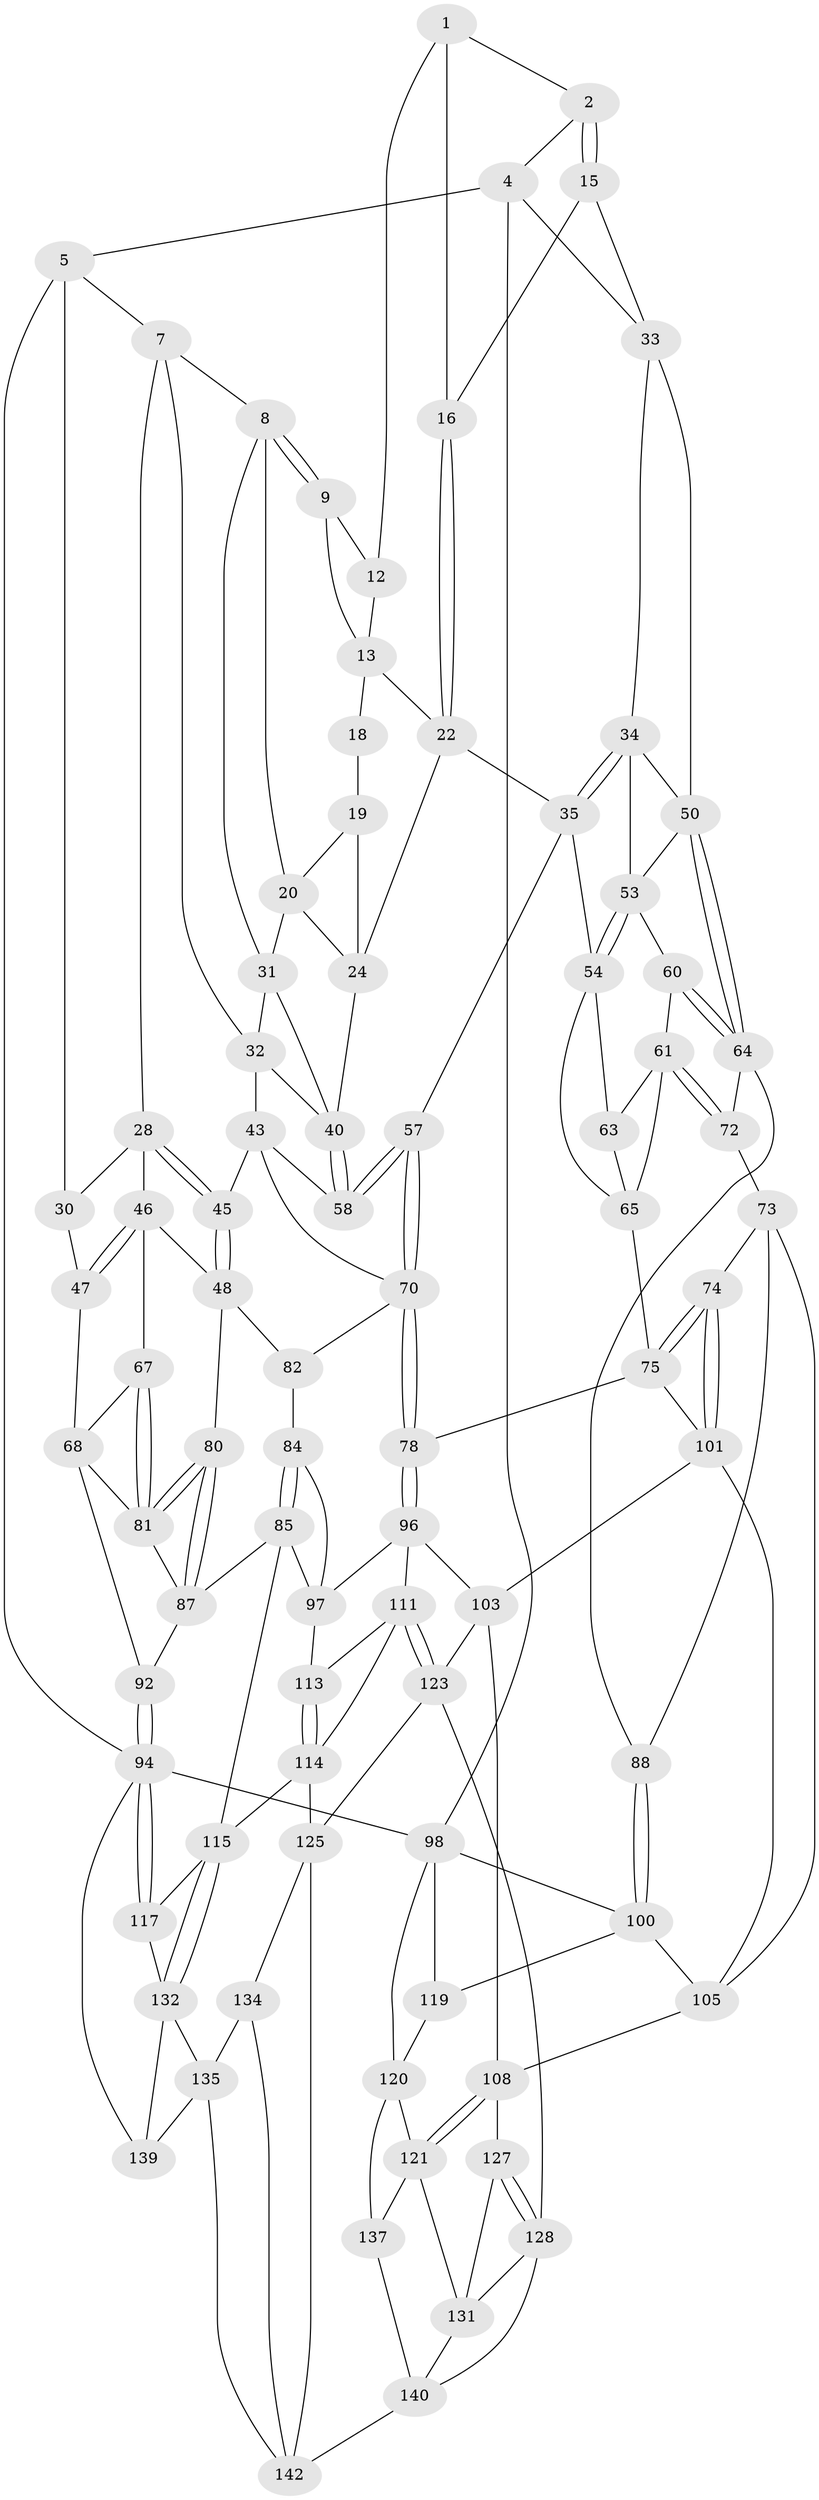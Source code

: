 // original degree distribution, {3: 0.013888888888888888, 4: 0.2708333333333333, 6: 0.2569444444444444, 5: 0.4583333333333333}
// Generated by graph-tools (version 1.1) at 2025/42/03/06/25 10:42:29]
// undirected, 84 vertices, 183 edges
graph export_dot {
graph [start="1"]
  node [color=gray90,style=filled];
  1 [pos="+0.8053677735112246+0",super="+11"];
  2 [pos="+1+0",super="+3"];
  4 [pos="+1+0"];
  5 [pos="+0+0",super="+6"];
  7 [pos="+0.29276582317601885+0",super="+27"];
  8 [pos="+0.3515055531219022+0",super="+21"];
  9 [pos="+0.5032292410451292+0",super="+10"];
  12 [pos="+0.7167645414885117+0.013206170554966836"];
  13 [pos="+0.5104873350028765+0",super="+14"];
  15 [pos="+0.835652310081436+0.06788762500778975",super="+17"];
  16 [pos="+0.7952900177051172+0.036467262327075395"];
  18 [pos="+0.5032559157641443+0"];
  19 [pos="+0.4690589902648586+0.0929572219079766",super="+26"];
  20 [pos="+0.4165804219406356+0.10330963334815922",super="+36"];
  22 [pos="+0.6417007373722698+0.146245655524802",super="+23"];
  24 [pos="+0.5738185882167987+0.1787677088212757",super="+25"];
  28 [pos="+0.2068912472735873+0.1429662031374106",super="+29"];
  30 [pos="+0.08697918192418669+0.07827289529579516",super="+38"];
  31 [pos="+0.339909777610093+0.12116369121975692",super="+37"];
  32 [pos="+0.2587131057778258+0.13281723115943073",super="+42"];
  33 [pos="+0.8898305454604046+0.1337117240374761",super="+39"];
  34 [pos="+0.8861058609957722+0.14668972894894208",super="+52"];
  35 [pos="+0.6502556966688061+0.1996098329194277",super="+56"];
  40 [pos="+0.47225334543985703+0.22531582045535306",super="+41"];
  43 [pos="+0.37211923177121575+0.29138272940696514",super="+44"];
  45 [pos="+0.2527309557085235+0.32873285286047293"];
  46 [pos="+0.05759833953135684+0.2732463908686012",super="+49"];
  47 [pos="+0+0.2286395362911916"];
  48 [pos="+0.2416135850812451+0.33654304435956317",super="+79"];
  50 [pos="+1+0.23847158514154293",super="+51"];
  53 [pos="+0.8947874434489506+0.22087080297735018",super="+59"];
  54 [pos="+0.8226885191868407+0.2790399829377243",super="+55"];
  57 [pos="+0.5596305510560112+0.3506417576563254"];
  58 [pos="+0.5380662328672948+0.3425407650403292"];
  60 [pos="+0.9565971398252359+0.3335671804624192"];
  61 [pos="+0.9203737275405911+0.3603047002859509",super="+62"];
  63 [pos="+0.8413497949245821+0.3033837193063142"];
  64 [pos="+1+0.36567545146735736",super="+76"];
  65 [pos="+0.8342798422746889+0.3650441520088255",super="+66"];
  67 [pos="+0.0852044301283996+0.39210117464820166"];
  68 [pos="+0.04426667482708691+0.4458621204721622",super="+69"];
  70 [pos="+0.5200203212771679+0.44178639418346327",super="+71"];
  72 [pos="+0.9037666623802442+0.41951461815374913"];
  73 [pos="+0.8934555981468929+0.4383713150578354",super="+89"];
  74 [pos="+0.7436051223685102+0.4439377587427933"];
  75 [pos="+0.7300508566886487+0.4192362533083974",super="+77"];
  78 [pos="+0.5251671550330693+0.46584064969246775"];
  80 [pos="+0.17874728165963719+0.47500926034575647"];
  81 [pos="+0.16251297404619958+0.46965191899856273",super="+90"];
  82 [pos="+0.36850197745986446+0.47987949451776346",super="+83"];
  84 [pos="+0.283394106738158+0.4840173672434133",super="+93"];
  85 [pos="+0.24115560447444215+0.574312916112456",super="+86"];
  87 [pos="+0.18984694295932408+0.5656863464397794",super="+91"];
  88 [pos="+1+0.5724521902621821"];
  92 [pos="+0+0.649064791303365"];
  94 [pos="+0+0.7624254681482713",super="+95"];
  96 [pos="+0.4865619701799655+0.5501964255977818",super="+104"];
  97 [pos="+0.37199358340093475+0.504690862152828",super="+107"];
  98 [pos="+1+1",super="+99"];
  100 [pos="+1+0.621069536477481",super="+118"];
  101 [pos="+0.7513580927658987+0.5314264900389353",super="+102"];
  103 [pos="+0.5623503460544217+0.6488146153130152",super="+110"];
  105 [pos="+0.8229334789986669+0.5949289451867497",super="+106"];
  108 [pos="+0.7812488902774694+0.6631014842354106",super="+109"];
  111 [pos="+0.46182157692785314+0.6348551437471854",super="+112"];
  113 [pos="+0.35108824567471764+0.6366004928605712"];
  114 [pos="+0.2989743197149847+0.7371287479194748",super="+122"];
  115 [pos="+0.2601752758038458+0.7393335190649495",super="+116"];
  117 [pos="+0.002102824084196357+0.7505430111493127"];
  119 [pos="+0.9593120131658932+0.6990642605162292"];
  120 [pos="+0.9008249840018229+0.7223031894898302",super="+126"];
  121 [pos="+0.8079580078611717+0.7325972102889826",super="+130"];
  123 [pos="+0.43096546355571785+0.8062178780145316",super="+124"];
  125 [pos="+0.40954082179504453+0.835377301866229",super="+133"];
  127 [pos="+0.6054482228262376+0.7382927909936502"];
  128 [pos="+0.562024089877735+0.8180032609512482",super="+129"];
  131 [pos="+0.6587182035184628+0.7971772760897733",super="+138"];
  132 [pos="+0.1949891308361875+0.8300826156992527",super="+136"];
  134 [pos="+0.3284351086676602+0.908451427624496"];
  135 [pos="+0.2652950126572369+0.898795295644875",super="+143"];
  137 [pos="+0.9266826164376841+1"];
  139 [pos="+0+1"];
  140 [pos="+0.5983057289372501+0.9972921777938534",super="+141"];
  142 [pos="+0.5153575853819381+1",super="+144"];
  1 -- 2;
  1 -- 16;
  1 -- 12;
  2 -- 15 [weight=2];
  2 -- 15;
  2 -- 4;
  4 -- 5;
  4 -- 98;
  4 -- 33;
  5 -- 30 [weight=2];
  5 -- 7;
  5 -- 94;
  7 -- 8;
  7 -- 32;
  7 -- 28;
  8 -- 9;
  8 -- 9;
  8 -- 20;
  8 -- 31;
  9 -- 13;
  9 -- 12;
  12 -- 13;
  13 -- 18;
  13 -- 22;
  15 -- 16;
  15 -- 33;
  16 -- 22;
  16 -- 22;
  18 -- 19 [weight=2];
  19 -- 20;
  19 -- 24;
  20 -- 24;
  20 -- 31;
  22 -- 24;
  22 -- 35;
  24 -- 40;
  28 -- 45;
  28 -- 45;
  28 -- 46;
  28 -- 30;
  30 -- 47;
  31 -- 32;
  31 -- 40;
  32 -- 40;
  32 -- 43;
  33 -- 34;
  33 -- 50;
  34 -- 35;
  34 -- 35;
  34 -- 53;
  34 -- 50;
  35 -- 57;
  35 -- 54;
  40 -- 58;
  40 -- 58;
  43 -- 58;
  43 -- 45;
  43 -- 70;
  45 -- 48;
  45 -- 48;
  46 -- 47;
  46 -- 47;
  46 -- 48;
  46 -- 67;
  47 -- 68;
  48 -- 82;
  48 -- 80;
  50 -- 64;
  50 -- 64;
  50 -- 53;
  53 -- 54;
  53 -- 54;
  53 -- 60;
  54 -- 63;
  54 -- 65;
  57 -- 58;
  57 -- 58;
  57 -- 70;
  57 -- 70;
  60 -- 61;
  60 -- 64;
  60 -- 64;
  61 -- 72;
  61 -- 72;
  61 -- 65;
  61 -- 63;
  63 -- 65;
  64 -- 72;
  64 -- 88;
  65 -- 75;
  67 -- 68;
  67 -- 81;
  67 -- 81;
  68 -- 92;
  68 -- 81;
  70 -- 78;
  70 -- 78;
  70 -- 82;
  72 -- 73;
  73 -- 74;
  73 -- 88;
  73 -- 105;
  74 -- 75;
  74 -- 75;
  74 -- 101;
  74 -- 101;
  75 -- 101;
  75 -- 78;
  78 -- 96;
  78 -- 96;
  80 -- 81;
  80 -- 81;
  80 -- 87;
  80 -- 87;
  81 -- 87;
  82 -- 84 [weight=2];
  84 -- 85;
  84 -- 85;
  84 -- 97;
  85 -- 97;
  85 -- 115;
  85 -- 87;
  87 -- 92;
  88 -- 100;
  88 -- 100;
  92 -- 94;
  92 -- 94;
  94 -- 117;
  94 -- 117;
  94 -- 98;
  94 -- 139;
  96 -- 97;
  96 -- 111;
  96 -- 103;
  97 -- 113;
  98 -- 100;
  98 -- 119;
  98 -- 120;
  100 -- 105;
  100 -- 119;
  101 -- 105;
  101 -- 103;
  103 -- 123;
  103 -- 108;
  105 -- 108;
  108 -- 121;
  108 -- 121;
  108 -- 127;
  111 -- 123;
  111 -- 123;
  111 -- 113;
  111 -- 114;
  113 -- 114;
  113 -- 114;
  114 -- 115;
  114 -- 125;
  115 -- 132;
  115 -- 132;
  115 -- 117;
  117 -- 132;
  119 -- 120;
  120 -- 121;
  120 -- 137;
  121 -- 137;
  121 -- 131;
  123 -- 128;
  123 -- 125;
  125 -- 134;
  125 -- 142;
  127 -- 128;
  127 -- 128;
  127 -- 131;
  128 -- 140;
  128 -- 131;
  131 -- 140;
  132 -- 139;
  132 -- 135;
  134 -- 135;
  134 -- 142;
  135 -- 139;
  135 -- 142;
  137 -- 140;
  140 -- 142;
}
